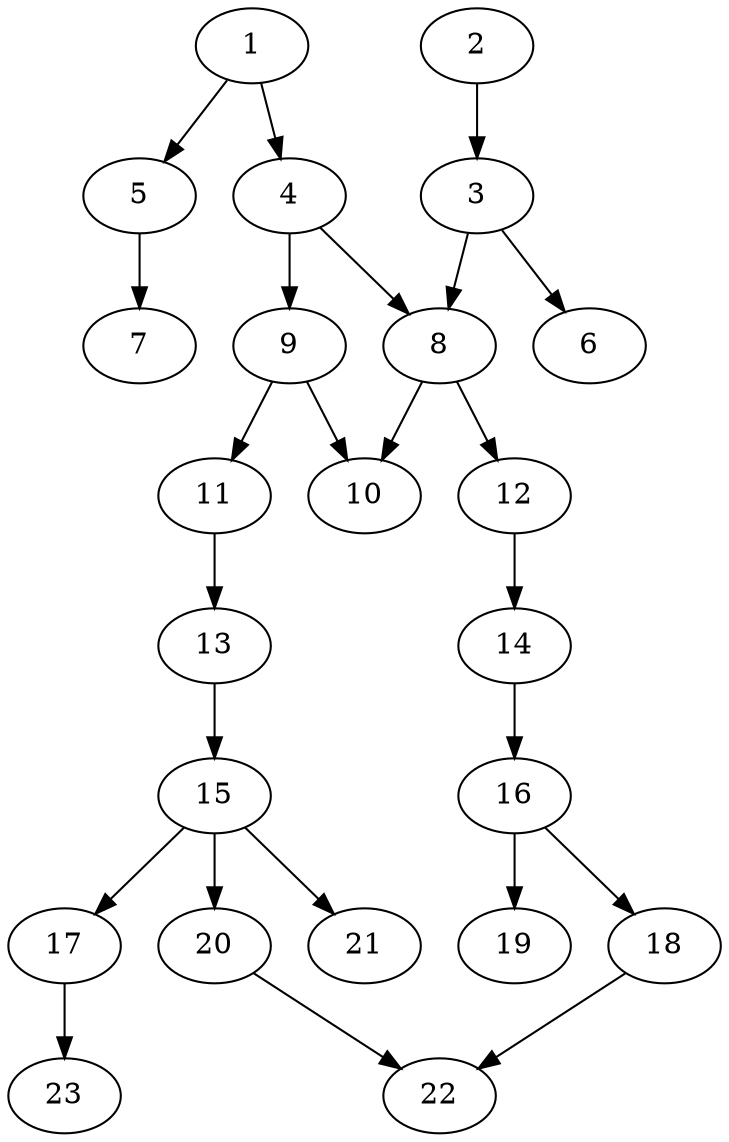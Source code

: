 // DAG (tier=2-normal, mode=data, n=23, ccr=0.411, fat=0.508, density=0.486, regular=0.424, jump=0.102, mindata=2097152, maxdata=16777216)
// DAG automatically generated by daggen at Sun Aug 24 16:33:33 2025
// /home/ermia/Project/Environments/daggen/bin/daggen --dot --ccr 0.411 --fat 0.508 --regular 0.424 --density 0.486 --jump 0.102 --mindata 2097152 --maxdata 16777216 -n 23 
digraph G {
  1 [size="4008549467662558691328", alpha="0.06", expect_size="2004274733831279345664"]
  1 -> 4 [size ="2018745098698752"]
  1 -> 5 [size ="2018745098698752"]
  2 [size="3522642885719302864896", alpha="0.06", expect_size="1761321442859651432448"]
  2 -> 3 [size ="1852119762075648"]
  3 [size="1135112192077460406272", alpha="0.19", expect_size="567556096038730203136"]
  3 -> 6 [size ="870527535153152"]
  3 -> 8 [size ="870527535153152"]
  4 [size="1465706145822348935168", alpha="0.04", expect_size="732853072911174467584"]
  4 -> 8 [size ="1032257213038592"]
  4 -> 9 [size ="1032257213038592"]
  5 [size="1563231560311262720", alpha="0.19", expect_size="781615780155631360"]
  5 -> 7 [size ="1360466332876800"]
  6 [size="11102656470734592", alpha="0.06", expect_size="5551328235367296"]
  7 [size="257336314398779584", alpha="0.09", expect_size="128668157199389792"]
  8 [size="1814172389088894208", alpha="0.12", expect_size="907086194544447104"]
  8 -> 10 [size ="1152245773107200"]
  8 -> 12 [size ="1152245773107200"]
  9 [size="1255104284126919786496", alpha="0.10", expect_size="627552142063459893248"]
  9 -> 10 [size ="930843195342848"]
  9 -> 11 [size ="930843195342848"]
  10 [size="43424124593976064", alpha="0.03", expect_size="21712062296988032"]
  11 [size="3880214859842492928", alpha="0.11", expect_size="1940107429921246464"]
  11 -> 13 [size ="1941165364477952"]
  12 [size="4412080184580020109312", alpha="0.14", expect_size="2206040092290010054656"]
  12 -> 14 [size ="2152049475059712"]
  13 [size="4481957292533916", alpha="0.06", expect_size="2240978646266958"]
  13 -> 15 [size ="98576076111872"]
  14 [size="888989531196358656000", alpha="0.14", expect_size="444494765598179328000"]
  14 -> 16 [size ="739641183436800"]
  15 [size="3257883822461542203392", alpha="0.11", expect_size="1628941911230771101696"]
  15 -> 17 [size ="1758114068037632"]
  15 -> 20 [size ="1758114068037632"]
  15 -> 21 [size ="1758114068037632"]
  16 [size="1640969868789192448", alpha="0.04", expect_size="820484934394596224"]
  16 -> 18 [size ="984981090336768"]
  16 -> 19 [size ="984981090336768"]
  17 [size="6360888696095040", alpha="0.20", expect_size="3180444348047520"]
  17 -> 23 [size ="498911991037952"]
  18 [size="2498307155511239245824", alpha="0.14", expect_size="1249153577755619622912"]
  18 -> 22 [size ="1472947298500608"]
  19 [size="35848210824036352000", alpha="0.01", expect_size="17924105412018176000"]
  20 [size="22821236786593792000", alpha="0.03", expect_size="11410618393296896000"]
  20 -> 22 [size ="64364950323200"]
  21 [size="37864481343383728", alpha="0.04", expect_size="18932240671691864"]
  22 [size="864072136437356544", alpha="0.16", expect_size="432036068218678272"]
  23 [size="73344996621289328", alpha="0.16", expect_size="36672498310644664"]
}